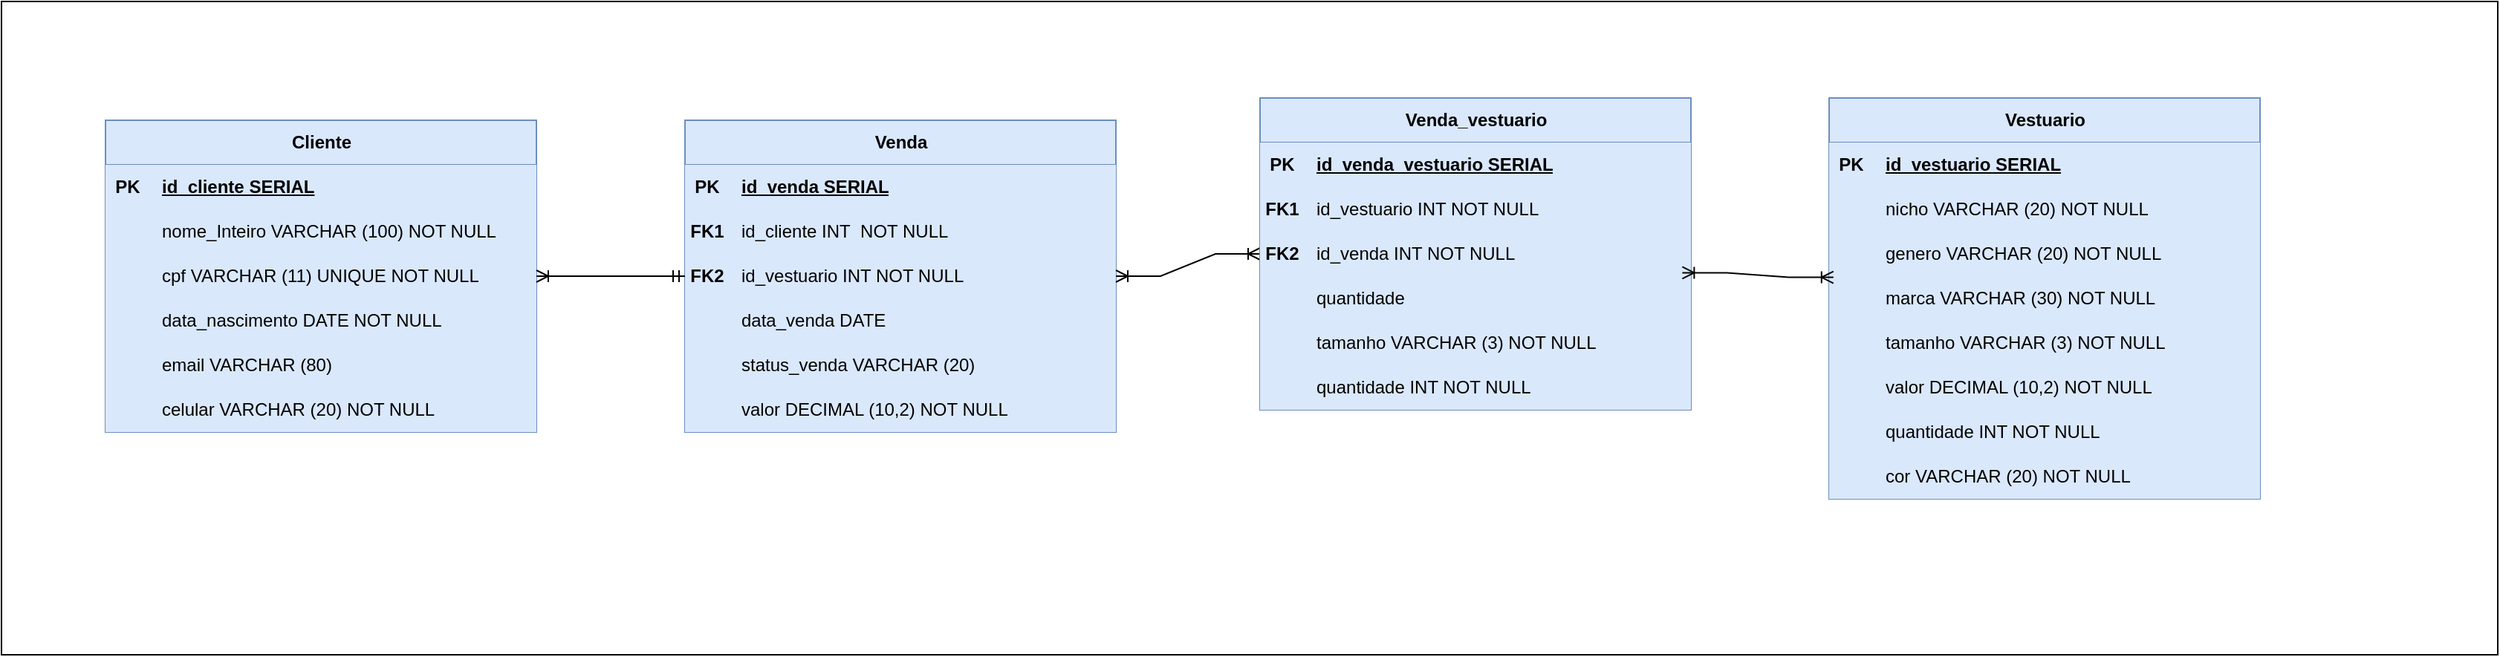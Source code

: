 <mxfile version="26.1.0">
  <diagram name="Página-1" id="j9DCz8K0K3ugIn2za8ot">
    <mxGraphModel dx="1947" dy="1656" grid="1" gridSize="10" guides="1" tooltips="1" connect="1" arrows="1" fold="1" page="1" pageScale="1" pageWidth="827" pageHeight="1169" math="0" shadow="0">
      <root>
        <mxCell id="0" />
        <mxCell id="1" parent="0" />
        <mxCell id="9bJoP4f24S0cnTsm8T9--1" value="" style="rounded=0;whiteSpace=wrap;html=1;" parent="1" vertex="1">
          <mxGeometry x="-20" y="-10" width="1680" height="440" as="geometry" />
        </mxCell>
        <mxCell id="9bJoP4f24S0cnTsm8T9--3" value="Cliente" style="shape=table;startSize=30;container=1;collapsible=1;childLayout=tableLayout;fixedRows=1;rowLines=0;fontStyle=1;align=center;resizeLast=1;html=1;fillColor=#dae8fc;strokeColor=#6c8ebf;" parent="1" vertex="1">
          <mxGeometry x="50" y="70" width="290" height="210" as="geometry" />
        </mxCell>
        <mxCell id="9bJoP4f24S0cnTsm8T9--4" value="" style="shape=tableRow;horizontal=0;startSize=0;swimlaneHead=0;swimlaneBody=0;fillColor=#dae8fc;collapsible=0;dropTarget=0;points=[[0,0.5],[1,0.5]];portConstraint=eastwest;top=0;left=0;right=0;bottom=1;strokeColor=#6c8ebf;" parent="9bJoP4f24S0cnTsm8T9--3" vertex="1">
          <mxGeometry y="30" width="290" height="30" as="geometry" />
        </mxCell>
        <mxCell id="9bJoP4f24S0cnTsm8T9--5" value="PK" style="shape=partialRectangle;connectable=0;fillColor=#dae8fc;top=0;left=0;bottom=0;right=0;fontStyle=1;overflow=hidden;whiteSpace=wrap;html=1;strokeColor=#6c8ebf;" parent="9bJoP4f24S0cnTsm8T9--4" vertex="1">
          <mxGeometry width="30" height="30" as="geometry">
            <mxRectangle width="30" height="30" as="alternateBounds" />
          </mxGeometry>
        </mxCell>
        <mxCell id="9bJoP4f24S0cnTsm8T9--6" value="&lt;span style=&quot;text-wrap-mode: nowrap;&quot;&gt;id_cliente SERIAL&lt;/span&gt;" style="shape=partialRectangle;connectable=0;fillColor=#dae8fc;top=0;left=0;bottom=0;right=0;align=left;spacingLeft=6;fontStyle=5;overflow=hidden;whiteSpace=wrap;html=1;strokeColor=#6c8ebf;" parent="9bJoP4f24S0cnTsm8T9--4" vertex="1">
          <mxGeometry x="30" width="260" height="30" as="geometry">
            <mxRectangle width="260" height="30" as="alternateBounds" />
          </mxGeometry>
        </mxCell>
        <mxCell id="9bJoP4f24S0cnTsm8T9--7" value="" style="shape=tableRow;horizontal=0;startSize=0;swimlaneHead=0;swimlaneBody=0;fillColor=#dae8fc;collapsible=0;dropTarget=0;points=[[0,0.5],[1,0.5]];portConstraint=eastwest;top=0;left=0;right=0;bottom=0;strokeColor=#6c8ebf;" parent="9bJoP4f24S0cnTsm8T9--3" vertex="1">
          <mxGeometry y="60" width="290" height="30" as="geometry" />
        </mxCell>
        <mxCell id="9bJoP4f24S0cnTsm8T9--8" value="" style="shape=partialRectangle;connectable=0;fillColor=#dae8fc;top=0;left=0;bottom=0;right=0;editable=1;overflow=hidden;whiteSpace=wrap;html=1;strokeColor=#6c8ebf;" parent="9bJoP4f24S0cnTsm8T9--7" vertex="1">
          <mxGeometry width="30" height="30" as="geometry">
            <mxRectangle width="30" height="30" as="alternateBounds" />
          </mxGeometry>
        </mxCell>
        <mxCell id="9bJoP4f24S0cnTsm8T9--9" value="&lt;span style=&quot;text-wrap-mode: nowrap;&quot;&gt;nome_Inteiro VARCHAR (100) NOT NULL&lt;/span&gt;" style="shape=partialRectangle;connectable=0;fillColor=#dae8fc;top=0;left=0;bottom=0;right=0;align=left;spacingLeft=6;overflow=hidden;whiteSpace=wrap;html=1;strokeColor=#6c8ebf;" parent="9bJoP4f24S0cnTsm8T9--7" vertex="1">
          <mxGeometry x="30" width="260" height="30" as="geometry">
            <mxRectangle width="260" height="30" as="alternateBounds" />
          </mxGeometry>
        </mxCell>
        <mxCell id="9bJoP4f24S0cnTsm8T9--10" value="" style="shape=tableRow;horizontal=0;startSize=0;swimlaneHead=0;swimlaneBody=0;fillColor=#dae8fc;collapsible=0;dropTarget=0;points=[[0,0.5],[1,0.5]];portConstraint=eastwest;top=0;left=0;right=0;bottom=0;strokeColor=#6c8ebf;" parent="9bJoP4f24S0cnTsm8T9--3" vertex="1">
          <mxGeometry y="90" width="290" height="30" as="geometry" />
        </mxCell>
        <mxCell id="9bJoP4f24S0cnTsm8T9--11" value="" style="shape=partialRectangle;connectable=0;fillColor=#dae8fc;top=0;left=0;bottom=0;right=0;editable=1;overflow=hidden;whiteSpace=wrap;html=1;strokeColor=#6c8ebf;" parent="9bJoP4f24S0cnTsm8T9--10" vertex="1">
          <mxGeometry width="30" height="30" as="geometry">
            <mxRectangle width="30" height="30" as="alternateBounds" />
          </mxGeometry>
        </mxCell>
        <mxCell id="9bJoP4f24S0cnTsm8T9--12" value="&lt;span style=&quot;text-wrap-mode: nowrap;&quot;&gt;cpf VARCHAR (11) UNIQUE NOT NULL&lt;/span&gt;" style="shape=partialRectangle;connectable=0;fillColor=#dae8fc;top=0;left=0;bottom=0;right=0;align=left;spacingLeft=6;overflow=hidden;whiteSpace=wrap;html=1;strokeColor=#6c8ebf;" parent="9bJoP4f24S0cnTsm8T9--10" vertex="1">
          <mxGeometry x="30" width="260" height="30" as="geometry">
            <mxRectangle width="260" height="30" as="alternateBounds" />
          </mxGeometry>
        </mxCell>
        <mxCell id="9bJoP4f24S0cnTsm8T9--13" value="" style="shape=tableRow;horizontal=0;startSize=0;swimlaneHead=0;swimlaneBody=0;fillColor=#dae8fc;collapsible=0;dropTarget=0;points=[[0,0.5],[1,0.5]];portConstraint=eastwest;top=0;left=0;right=0;bottom=0;strokeColor=#6c8ebf;" parent="9bJoP4f24S0cnTsm8T9--3" vertex="1">
          <mxGeometry y="120" width="290" height="30" as="geometry" />
        </mxCell>
        <mxCell id="9bJoP4f24S0cnTsm8T9--14" value="" style="shape=partialRectangle;connectable=0;fillColor=#dae8fc;top=0;left=0;bottom=0;right=0;editable=1;overflow=hidden;whiteSpace=wrap;html=1;strokeColor=#6c8ebf;" parent="9bJoP4f24S0cnTsm8T9--13" vertex="1">
          <mxGeometry width="30" height="30" as="geometry">
            <mxRectangle width="30" height="30" as="alternateBounds" />
          </mxGeometry>
        </mxCell>
        <mxCell id="9bJoP4f24S0cnTsm8T9--15" value="&lt;span style=&quot;text-wrap-mode: nowrap;&quot;&gt;data_nascimento DATE NOT NULL&lt;/span&gt;" style="shape=partialRectangle;connectable=0;fillColor=#dae8fc;top=0;left=0;bottom=0;right=0;align=left;spacingLeft=6;overflow=hidden;whiteSpace=wrap;html=1;strokeColor=#6c8ebf;" parent="9bJoP4f24S0cnTsm8T9--13" vertex="1">
          <mxGeometry x="30" width="260" height="30" as="geometry">
            <mxRectangle width="260" height="30" as="alternateBounds" />
          </mxGeometry>
        </mxCell>
        <mxCell id="9bJoP4f24S0cnTsm8T9--16" value="" style="shape=tableRow;horizontal=0;startSize=0;swimlaneHead=0;swimlaneBody=0;fillColor=#dae8fc;collapsible=0;dropTarget=0;points=[[0,0.5],[1,0.5]];portConstraint=eastwest;top=0;left=0;right=0;bottom=0;strokeColor=#6c8ebf;" parent="9bJoP4f24S0cnTsm8T9--3" vertex="1">
          <mxGeometry y="150" width="290" height="30" as="geometry" />
        </mxCell>
        <mxCell id="9bJoP4f24S0cnTsm8T9--17" value="" style="shape=partialRectangle;connectable=0;fillColor=#dae8fc;top=0;left=0;bottom=0;right=0;editable=1;overflow=hidden;whiteSpace=wrap;html=1;strokeColor=#6c8ebf;" parent="9bJoP4f24S0cnTsm8T9--16" vertex="1">
          <mxGeometry width="30" height="30" as="geometry">
            <mxRectangle width="30" height="30" as="alternateBounds" />
          </mxGeometry>
        </mxCell>
        <mxCell id="9bJoP4f24S0cnTsm8T9--18" value="&lt;span style=&quot;text-wrap-mode: nowrap;&quot;&gt;email VARCHAR (80)&lt;/span&gt;" style="shape=partialRectangle;connectable=0;fillColor=#dae8fc;top=0;left=0;bottom=0;right=0;align=left;spacingLeft=6;overflow=hidden;whiteSpace=wrap;html=1;strokeColor=#6c8ebf;" parent="9bJoP4f24S0cnTsm8T9--16" vertex="1">
          <mxGeometry x="30" width="260" height="30" as="geometry">
            <mxRectangle width="260" height="30" as="alternateBounds" />
          </mxGeometry>
        </mxCell>
        <mxCell id="9bJoP4f24S0cnTsm8T9--19" value="" style="shape=tableRow;horizontal=0;startSize=0;swimlaneHead=0;swimlaneBody=0;fillColor=#dae8fc;collapsible=0;dropTarget=0;points=[[0,0.5],[1,0.5]];portConstraint=eastwest;top=0;left=0;right=0;bottom=0;strokeColor=#6c8ebf;" parent="9bJoP4f24S0cnTsm8T9--3" vertex="1">
          <mxGeometry y="180" width="290" height="30" as="geometry" />
        </mxCell>
        <mxCell id="9bJoP4f24S0cnTsm8T9--20" value="" style="shape=partialRectangle;connectable=0;fillColor=#dae8fc;top=0;left=0;bottom=0;right=0;editable=1;overflow=hidden;whiteSpace=wrap;html=1;strokeColor=#6c8ebf;" parent="9bJoP4f24S0cnTsm8T9--19" vertex="1">
          <mxGeometry width="30" height="30" as="geometry">
            <mxRectangle width="30" height="30" as="alternateBounds" />
          </mxGeometry>
        </mxCell>
        <mxCell id="9bJoP4f24S0cnTsm8T9--21" value="&lt;span style=&quot;text-wrap-mode: nowrap;&quot;&gt;celular VARCHAR (20) NOT NULL&lt;/span&gt;" style="shape=partialRectangle;connectable=0;fillColor=#dae8fc;top=0;left=0;bottom=0;right=0;align=left;spacingLeft=6;overflow=hidden;whiteSpace=wrap;html=1;strokeColor=#6c8ebf;" parent="9bJoP4f24S0cnTsm8T9--19" vertex="1">
          <mxGeometry x="30" width="260" height="30" as="geometry">
            <mxRectangle width="260" height="30" as="alternateBounds" />
          </mxGeometry>
        </mxCell>
        <mxCell id="9bJoP4f24S0cnTsm8T9--22" value="Venda" style="shape=table;startSize=30;container=1;collapsible=1;childLayout=tableLayout;fixedRows=1;rowLines=0;fontStyle=1;align=center;resizeLast=1;html=1;fillColor=#dae8fc;strokeColor=#6c8ebf;" parent="1" vertex="1">
          <mxGeometry x="440" y="70" width="290" height="210" as="geometry" />
        </mxCell>
        <mxCell id="9bJoP4f24S0cnTsm8T9--23" value="" style="shape=tableRow;horizontal=0;startSize=0;swimlaneHead=0;swimlaneBody=0;fillColor=#dae8fc;collapsible=0;dropTarget=0;points=[[0,0.5],[1,0.5]];portConstraint=eastwest;top=0;left=0;right=0;bottom=1;strokeColor=#6c8ebf;" parent="9bJoP4f24S0cnTsm8T9--22" vertex="1">
          <mxGeometry y="30" width="290" height="30" as="geometry" />
        </mxCell>
        <mxCell id="9bJoP4f24S0cnTsm8T9--24" value="PK" style="shape=partialRectangle;connectable=0;fillColor=#dae8fc;top=0;left=0;bottom=0;right=0;fontStyle=1;overflow=hidden;whiteSpace=wrap;html=1;strokeColor=#6c8ebf;" parent="9bJoP4f24S0cnTsm8T9--23" vertex="1">
          <mxGeometry width="30" height="30" as="geometry">
            <mxRectangle width="30" height="30" as="alternateBounds" />
          </mxGeometry>
        </mxCell>
        <mxCell id="9bJoP4f24S0cnTsm8T9--25" value="&lt;span style=&quot;text-wrap-mode: nowrap;&quot;&gt;id_venda SERIAL&lt;/span&gt;" style="shape=partialRectangle;connectable=0;fillColor=#dae8fc;top=0;left=0;bottom=0;right=0;align=left;spacingLeft=6;fontStyle=5;overflow=hidden;whiteSpace=wrap;html=1;strokeColor=#6c8ebf;" parent="9bJoP4f24S0cnTsm8T9--23" vertex="1">
          <mxGeometry x="30" width="260" height="30" as="geometry">
            <mxRectangle width="260" height="30" as="alternateBounds" />
          </mxGeometry>
        </mxCell>
        <mxCell id="9bJoP4f24S0cnTsm8T9--26" value="" style="shape=tableRow;horizontal=0;startSize=0;swimlaneHead=0;swimlaneBody=0;fillColor=#dae8fc;collapsible=0;dropTarget=0;points=[[0,0.5],[1,0.5]];portConstraint=eastwest;top=0;left=0;right=0;bottom=1;strokeColor=#6c8ebf;" parent="9bJoP4f24S0cnTsm8T9--22" vertex="1">
          <mxGeometry y="60" width="290" height="30" as="geometry" />
        </mxCell>
        <mxCell id="9bJoP4f24S0cnTsm8T9--27" value="FK1" style="shape=partialRectangle;connectable=0;fillColor=#dae8fc;top=0;left=0;bottom=0;right=0;fontStyle=1;overflow=hidden;whiteSpace=wrap;html=1;strokeColor=#6c8ebf;" parent="9bJoP4f24S0cnTsm8T9--26" vertex="1">
          <mxGeometry width="30" height="30" as="geometry">
            <mxRectangle width="30" height="30" as="alternateBounds" />
          </mxGeometry>
        </mxCell>
        <mxCell id="9bJoP4f24S0cnTsm8T9--28" value="&lt;span style=&quot;text-wrap-mode: nowrap;&quot;&gt;id_cliente INT&amp;nbsp; NOT NULL&lt;/span&gt;" style="shape=partialRectangle;connectable=0;fillColor=#dae8fc;top=0;left=0;bottom=0;right=0;align=left;spacingLeft=6;fontStyle=0;overflow=hidden;whiteSpace=wrap;html=1;strokeColor=#6c8ebf;" parent="9bJoP4f24S0cnTsm8T9--26" vertex="1">
          <mxGeometry x="30" width="260" height="30" as="geometry">
            <mxRectangle width="260" height="30" as="alternateBounds" />
          </mxGeometry>
        </mxCell>
        <mxCell id="9bJoP4f24S0cnTsm8T9--29" value="" style="shape=tableRow;horizontal=0;startSize=0;swimlaneHead=0;swimlaneBody=0;fillColor=#dae8fc;collapsible=0;dropTarget=0;points=[[0,0.5],[1,0.5]];portConstraint=eastwest;top=0;left=0;right=0;bottom=1;strokeColor=#6c8ebf;" parent="9bJoP4f24S0cnTsm8T9--22" vertex="1">
          <mxGeometry y="90" width="290" height="30" as="geometry" />
        </mxCell>
        <mxCell id="9bJoP4f24S0cnTsm8T9--30" value="FK2" style="shape=partialRectangle;connectable=0;fillColor=#dae8fc;top=0;left=0;bottom=0;right=0;fontStyle=1;overflow=hidden;whiteSpace=wrap;html=1;strokeColor=#6c8ebf;" parent="9bJoP4f24S0cnTsm8T9--29" vertex="1">
          <mxGeometry width="30" height="30" as="geometry">
            <mxRectangle width="30" height="30" as="alternateBounds" />
          </mxGeometry>
        </mxCell>
        <mxCell id="9bJoP4f24S0cnTsm8T9--31" value="&lt;span style=&quot;text-wrap-mode: nowrap; font-weight: normal;&quot;&gt;id_vestuario INT NOT NULL&lt;/span&gt;" style="shape=partialRectangle;connectable=0;fillColor=#dae8fc;top=0;left=0;bottom=0;right=0;align=left;spacingLeft=6;fontStyle=1;overflow=hidden;whiteSpace=wrap;html=1;strokeColor=#6c8ebf;" parent="9bJoP4f24S0cnTsm8T9--29" vertex="1">
          <mxGeometry x="30" width="260" height="30" as="geometry">
            <mxRectangle width="260" height="30" as="alternateBounds" />
          </mxGeometry>
        </mxCell>
        <mxCell id="9bJoP4f24S0cnTsm8T9--32" value="" style="shape=tableRow;horizontal=0;startSize=0;swimlaneHead=0;swimlaneBody=0;fillColor=#dae8fc;collapsible=0;dropTarget=0;points=[[0,0.5],[1,0.5]];portConstraint=eastwest;top=0;left=0;right=0;bottom=0;strokeColor=#6c8ebf;" parent="9bJoP4f24S0cnTsm8T9--22" vertex="1">
          <mxGeometry y="120" width="290" height="30" as="geometry" />
        </mxCell>
        <mxCell id="9bJoP4f24S0cnTsm8T9--33" value="" style="shape=partialRectangle;connectable=0;fillColor=#dae8fc;top=0;left=0;bottom=0;right=0;editable=1;overflow=hidden;whiteSpace=wrap;html=1;strokeColor=#6c8ebf;" parent="9bJoP4f24S0cnTsm8T9--32" vertex="1">
          <mxGeometry width="30" height="30" as="geometry">
            <mxRectangle width="30" height="30" as="alternateBounds" />
          </mxGeometry>
        </mxCell>
        <mxCell id="9bJoP4f24S0cnTsm8T9--34" value="&lt;span style=&quot;text-wrap-mode: nowrap;&quot;&gt;data_venda DATE&lt;/span&gt;" style="shape=partialRectangle;connectable=0;fillColor=#dae8fc;top=0;left=0;bottom=0;right=0;align=left;spacingLeft=6;overflow=hidden;whiteSpace=wrap;html=1;strokeColor=#6c8ebf;" parent="9bJoP4f24S0cnTsm8T9--32" vertex="1">
          <mxGeometry x="30" width="260" height="30" as="geometry">
            <mxRectangle width="260" height="30" as="alternateBounds" />
          </mxGeometry>
        </mxCell>
        <mxCell id="9bJoP4f24S0cnTsm8T9--35" value="" style="shape=tableRow;horizontal=0;startSize=0;swimlaneHead=0;swimlaneBody=0;fillColor=#dae8fc;collapsible=0;dropTarget=0;points=[[0,0.5],[1,0.5]];portConstraint=eastwest;top=0;left=0;right=0;bottom=0;strokeColor=#6c8ebf;" parent="9bJoP4f24S0cnTsm8T9--22" vertex="1">
          <mxGeometry y="150" width="290" height="30" as="geometry" />
        </mxCell>
        <mxCell id="9bJoP4f24S0cnTsm8T9--36" value="" style="shape=partialRectangle;connectable=0;fillColor=#dae8fc;top=0;left=0;bottom=0;right=0;editable=1;overflow=hidden;whiteSpace=wrap;html=1;strokeColor=#6c8ebf;" parent="9bJoP4f24S0cnTsm8T9--35" vertex="1">
          <mxGeometry width="30" height="30" as="geometry">
            <mxRectangle width="30" height="30" as="alternateBounds" />
          </mxGeometry>
        </mxCell>
        <mxCell id="9bJoP4f24S0cnTsm8T9--37" value="&lt;span style=&quot;text-wrap-mode: nowrap;&quot;&gt;status_venda VARCHAR (20)&lt;/span&gt;" style="shape=partialRectangle;connectable=0;fillColor=#dae8fc;top=0;left=0;bottom=0;right=0;align=left;spacingLeft=6;overflow=hidden;whiteSpace=wrap;html=1;strokeColor=#6c8ebf;" parent="9bJoP4f24S0cnTsm8T9--35" vertex="1">
          <mxGeometry x="30" width="260" height="30" as="geometry">
            <mxRectangle width="260" height="30" as="alternateBounds" />
          </mxGeometry>
        </mxCell>
        <mxCell id="kBksrnWWRYDOE6wp1azZ-39" value="" style="shape=tableRow;horizontal=0;startSize=0;swimlaneHead=0;swimlaneBody=0;fillColor=#dae8fc;collapsible=0;dropTarget=0;points=[[0,0.5],[1,0.5]];portConstraint=eastwest;top=0;left=0;right=0;bottom=0;strokeColor=#6c8ebf;" vertex="1" parent="9bJoP4f24S0cnTsm8T9--22">
          <mxGeometry y="180" width="290" height="30" as="geometry" />
        </mxCell>
        <mxCell id="kBksrnWWRYDOE6wp1azZ-40" value="" style="shape=partialRectangle;connectable=0;fillColor=#dae8fc;top=0;left=0;bottom=0;right=0;editable=1;overflow=hidden;whiteSpace=wrap;html=1;strokeColor=#6c8ebf;" vertex="1" parent="kBksrnWWRYDOE6wp1azZ-39">
          <mxGeometry width="30" height="30" as="geometry">
            <mxRectangle width="30" height="30" as="alternateBounds" />
          </mxGeometry>
        </mxCell>
        <mxCell id="kBksrnWWRYDOE6wp1azZ-41" value="&lt;span style=&quot;text-wrap-mode: nowrap;&quot;&gt;valor DECIMAL (10,2) NOT NULL&lt;/span&gt;" style="shape=partialRectangle;connectable=0;fillColor=#dae8fc;top=0;left=0;bottom=0;right=0;align=left;spacingLeft=6;overflow=hidden;whiteSpace=wrap;html=1;strokeColor=#6c8ebf;" vertex="1" parent="kBksrnWWRYDOE6wp1azZ-39">
          <mxGeometry x="30" width="260" height="30" as="geometry">
            <mxRectangle width="260" height="30" as="alternateBounds" />
          </mxGeometry>
        </mxCell>
        <mxCell id="9bJoP4f24S0cnTsm8T9--38" value="Vestuario" style="shape=table;startSize=30;container=1;collapsible=1;childLayout=tableLayout;fixedRows=1;rowLines=0;fontStyle=1;align=center;resizeLast=1;html=1;fillColor=#dae8fc;strokeColor=#6c8ebf;" parent="1" vertex="1">
          <mxGeometry x="1210" y="55" width="290" height="270" as="geometry" />
        </mxCell>
        <mxCell id="9bJoP4f24S0cnTsm8T9--39" value="" style="shape=tableRow;horizontal=0;startSize=0;swimlaneHead=0;swimlaneBody=0;fillColor=#dae8fc;collapsible=0;dropTarget=0;points=[[0,0.5],[1,0.5]];portConstraint=eastwest;top=0;left=0;right=0;bottom=1;strokeColor=#6c8ebf;" parent="9bJoP4f24S0cnTsm8T9--38" vertex="1">
          <mxGeometry y="30" width="290" height="30" as="geometry" />
        </mxCell>
        <mxCell id="9bJoP4f24S0cnTsm8T9--40" value="PK" style="shape=partialRectangle;connectable=0;fillColor=#dae8fc;top=0;left=0;bottom=0;right=0;fontStyle=1;overflow=hidden;whiteSpace=wrap;html=1;strokeColor=#6c8ebf;" parent="9bJoP4f24S0cnTsm8T9--39" vertex="1">
          <mxGeometry width="30" height="30" as="geometry">
            <mxRectangle width="30" height="30" as="alternateBounds" />
          </mxGeometry>
        </mxCell>
        <mxCell id="9bJoP4f24S0cnTsm8T9--41" value="&lt;span style=&quot;text-wrap-mode: nowrap;&quot;&gt;id_vestuario SERIAL&lt;/span&gt;" style="shape=partialRectangle;connectable=0;fillColor=#dae8fc;top=0;left=0;bottom=0;right=0;align=left;spacingLeft=6;fontStyle=5;overflow=hidden;whiteSpace=wrap;html=1;strokeColor=#6c8ebf;" parent="9bJoP4f24S0cnTsm8T9--39" vertex="1">
          <mxGeometry x="30" width="260" height="30" as="geometry">
            <mxRectangle width="260" height="30" as="alternateBounds" />
          </mxGeometry>
        </mxCell>
        <mxCell id="9bJoP4f24S0cnTsm8T9--42" value="" style="shape=tableRow;horizontal=0;startSize=0;swimlaneHead=0;swimlaneBody=0;fillColor=#dae8fc;collapsible=0;dropTarget=0;points=[[0,0.5],[1,0.5]];portConstraint=eastwest;top=0;left=0;right=0;bottom=0;strokeColor=#6c8ebf;" parent="9bJoP4f24S0cnTsm8T9--38" vertex="1">
          <mxGeometry y="60" width="290" height="30" as="geometry" />
        </mxCell>
        <mxCell id="9bJoP4f24S0cnTsm8T9--43" value="" style="shape=partialRectangle;connectable=0;fillColor=#dae8fc;top=0;left=0;bottom=0;right=0;editable=1;overflow=hidden;whiteSpace=wrap;html=1;strokeColor=#6c8ebf;" parent="9bJoP4f24S0cnTsm8T9--42" vertex="1">
          <mxGeometry width="30" height="30" as="geometry">
            <mxRectangle width="30" height="30" as="alternateBounds" />
          </mxGeometry>
        </mxCell>
        <mxCell id="9bJoP4f24S0cnTsm8T9--44" value="&lt;span style=&quot;text-wrap-mode: nowrap;&quot;&gt;nicho VARCHAR (20) NOT NULL&lt;/span&gt;" style="shape=partialRectangle;connectable=0;fillColor=#dae8fc;top=0;left=0;bottom=0;right=0;align=left;spacingLeft=6;overflow=hidden;whiteSpace=wrap;html=1;strokeColor=#6c8ebf;" parent="9bJoP4f24S0cnTsm8T9--42" vertex="1">
          <mxGeometry x="30" width="260" height="30" as="geometry">
            <mxRectangle width="260" height="30" as="alternateBounds" />
          </mxGeometry>
        </mxCell>
        <mxCell id="9bJoP4f24S0cnTsm8T9--45" value="" style="shape=tableRow;horizontal=0;startSize=0;swimlaneHead=0;swimlaneBody=0;fillColor=#dae8fc;collapsible=0;dropTarget=0;points=[[0,0.5],[1,0.5]];portConstraint=eastwest;top=0;left=0;right=0;bottom=0;strokeColor=#6c8ebf;" parent="9bJoP4f24S0cnTsm8T9--38" vertex="1">
          <mxGeometry y="90" width="290" height="30" as="geometry" />
        </mxCell>
        <mxCell id="9bJoP4f24S0cnTsm8T9--46" value="" style="shape=partialRectangle;connectable=0;fillColor=#dae8fc;top=0;left=0;bottom=0;right=0;editable=1;overflow=hidden;whiteSpace=wrap;html=1;strokeColor=#6c8ebf;" parent="9bJoP4f24S0cnTsm8T9--45" vertex="1">
          <mxGeometry width="30" height="30" as="geometry">
            <mxRectangle width="30" height="30" as="alternateBounds" />
          </mxGeometry>
        </mxCell>
        <mxCell id="9bJoP4f24S0cnTsm8T9--47" value="&lt;span style=&quot;text-wrap-mode: nowrap;&quot;&gt;genero VARCHAR (20) NOT NULL&lt;/span&gt;" style="shape=partialRectangle;connectable=0;fillColor=#dae8fc;top=0;left=0;bottom=0;right=0;align=left;spacingLeft=6;overflow=hidden;whiteSpace=wrap;html=1;strokeColor=#6c8ebf;" parent="9bJoP4f24S0cnTsm8T9--45" vertex="1">
          <mxGeometry x="30" width="260" height="30" as="geometry">
            <mxRectangle width="260" height="30" as="alternateBounds" />
          </mxGeometry>
        </mxCell>
        <mxCell id="9bJoP4f24S0cnTsm8T9--48" value="" style="shape=tableRow;horizontal=0;startSize=0;swimlaneHead=0;swimlaneBody=0;fillColor=#dae8fc;collapsible=0;dropTarget=0;points=[[0,0.5],[1,0.5]];portConstraint=eastwest;top=0;left=0;right=0;bottom=0;strokeColor=#6c8ebf;" parent="9bJoP4f24S0cnTsm8T9--38" vertex="1">
          <mxGeometry y="120" width="290" height="30" as="geometry" />
        </mxCell>
        <mxCell id="9bJoP4f24S0cnTsm8T9--49" value="" style="shape=partialRectangle;connectable=0;fillColor=#dae8fc;top=0;left=0;bottom=0;right=0;editable=1;overflow=hidden;whiteSpace=wrap;html=1;strokeColor=#6c8ebf;" parent="9bJoP4f24S0cnTsm8T9--48" vertex="1">
          <mxGeometry width="30" height="30" as="geometry">
            <mxRectangle width="30" height="30" as="alternateBounds" />
          </mxGeometry>
        </mxCell>
        <mxCell id="9bJoP4f24S0cnTsm8T9--50" value="&lt;span style=&quot;text-wrap-mode: nowrap;&quot;&gt;marca VARCHAR (30) NOT NULL&lt;/span&gt;" style="shape=partialRectangle;connectable=0;fillColor=#dae8fc;top=0;left=0;bottom=0;right=0;align=left;spacingLeft=6;overflow=hidden;whiteSpace=wrap;html=1;strokeColor=#6c8ebf;" parent="9bJoP4f24S0cnTsm8T9--48" vertex="1">
          <mxGeometry x="30" width="260" height="30" as="geometry">
            <mxRectangle width="260" height="30" as="alternateBounds" />
          </mxGeometry>
        </mxCell>
        <mxCell id="9bJoP4f24S0cnTsm8T9--51" value="" style="shape=tableRow;horizontal=0;startSize=0;swimlaneHead=0;swimlaneBody=0;fillColor=#dae8fc;collapsible=0;dropTarget=0;points=[[0,0.5],[1,0.5]];portConstraint=eastwest;top=0;left=0;right=0;bottom=0;strokeColor=#6c8ebf;" parent="9bJoP4f24S0cnTsm8T9--38" vertex="1">
          <mxGeometry y="150" width="290" height="30" as="geometry" />
        </mxCell>
        <mxCell id="9bJoP4f24S0cnTsm8T9--52" value="" style="shape=partialRectangle;connectable=0;fillColor=#dae8fc;top=0;left=0;bottom=0;right=0;editable=1;overflow=hidden;whiteSpace=wrap;html=1;strokeColor=#6c8ebf;" parent="9bJoP4f24S0cnTsm8T9--51" vertex="1">
          <mxGeometry width="30" height="30" as="geometry">
            <mxRectangle width="30" height="30" as="alternateBounds" />
          </mxGeometry>
        </mxCell>
        <mxCell id="9bJoP4f24S0cnTsm8T9--53" value="&lt;span style=&quot;text-wrap-mode: nowrap;&quot;&gt;tamanho VARCHAR (3) NOT NULL&lt;/span&gt;" style="shape=partialRectangle;connectable=0;fillColor=#dae8fc;top=0;left=0;bottom=0;right=0;align=left;spacingLeft=6;overflow=hidden;whiteSpace=wrap;html=1;strokeColor=#6c8ebf;" parent="9bJoP4f24S0cnTsm8T9--51" vertex="1">
          <mxGeometry x="30" width="260" height="30" as="geometry">
            <mxRectangle width="260" height="30" as="alternateBounds" />
          </mxGeometry>
        </mxCell>
        <mxCell id="9bJoP4f24S0cnTsm8T9--54" value="" style="shape=tableRow;horizontal=0;startSize=0;swimlaneHead=0;swimlaneBody=0;fillColor=#dae8fc;collapsible=0;dropTarget=0;points=[[0,0.5],[1,0.5]];portConstraint=eastwest;top=0;left=0;right=0;bottom=0;strokeColor=#6c8ebf;" parent="9bJoP4f24S0cnTsm8T9--38" vertex="1">
          <mxGeometry y="180" width="290" height="30" as="geometry" />
        </mxCell>
        <mxCell id="9bJoP4f24S0cnTsm8T9--55" value="" style="shape=partialRectangle;connectable=0;fillColor=#dae8fc;top=0;left=0;bottom=0;right=0;editable=1;overflow=hidden;whiteSpace=wrap;html=1;strokeColor=#6c8ebf;" parent="9bJoP4f24S0cnTsm8T9--54" vertex="1">
          <mxGeometry width="30" height="30" as="geometry">
            <mxRectangle width="30" height="30" as="alternateBounds" />
          </mxGeometry>
        </mxCell>
        <mxCell id="9bJoP4f24S0cnTsm8T9--56" value="&lt;span style=&quot;text-wrap-mode: nowrap;&quot;&gt;valor DECIMAL (10,2) NOT NULL&lt;/span&gt;" style="shape=partialRectangle;connectable=0;fillColor=#dae8fc;top=0;left=0;bottom=0;right=0;align=left;spacingLeft=6;overflow=hidden;whiteSpace=wrap;html=1;strokeColor=#6c8ebf;" parent="9bJoP4f24S0cnTsm8T9--54" vertex="1">
          <mxGeometry x="30" width="260" height="30" as="geometry">
            <mxRectangle width="260" height="30" as="alternateBounds" />
          </mxGeometry>
        </mxCell>
        <mxCell id="9bJoP4f24S0cnTsm8T9--57" value="" style="shape=tableRow;horizontal=0;startSize=0;swimlaneHead=0;swimlaneBody=0;fillColor=#dae8fc;collapsible=0;dropTarget=0;points=[[0,0.5],[1,0.5]];portConstraint=eastwest;top=0;left=0;right=0;bottom=0;strokeColor=#6c8ebf;" parent="9bJoP4f24S0cnTsm8T9--38" vertex="1">
          <mxGeometry y="210" width="290" height="30" as="geometry" />
        </mxCell>
        <mxCell id="9bJoP4f24S0cnTsm8T9--58" value="" style="shape=partialRectangle;connectable=0;fillColor=#dae8fc;top=0;left=0;bottom=0;right=0;editable=1;overflow=hidden;whiteSpace=wrap;html=1;strokeColor=#6c8ebf;" parent="9bJoP4f24S0cnTsm8T9--57" vertex="1">
          <mxGeometry width="30" height="30" as="geometry">
            <mxRectangle width="30" height="30" as="alternateBounds" />
          </mxGeometry>
        </mxCell>
        <mxCell id="9bJoP4f24S0cnTsm8T9--59" value="&lt;span style=&quot;text-wrap-mode: nowrap;&quot;&gt;quantidade INT NOT NULL&lt;/span&gt;" style="shape=partialRectangle;connectable=0;fillColor=#dae8fc;top=0;left=0;bottom=0;right=0;align=left;spacingLeft=6;overflow=hidden;whiteSpace=wrap;html=1;strokeColor=#6c8ebf;" parent="9bJoP4f24S0cnTsm8T9--57" vertex="1">
          <mxGeometry x="30" width="260" height="30" as="geometry">
            <mxRectangle width="260" height="30" as="alternateBounds" />
          </mxGeometry>
        </mxCell>
        <mxCell id="kBksrnWWRYDOE6wp1azZ-42" value="" style="shape=tableRow;horizontal=0;startSize=0;swimlaneHead=0;swimlaneBody=0;fillColor=#dae8fc;collapsible=0;dropTarget=0;points=[[0,0.5],[1,0.5]];portConstraint=eastwest;top=0;left=0;right=0;bottom=0;strokeColor=#6c8ebf;" vertex="1" parent="9bJoP4f24S0cnTsm8T9--38">
          <mxGeometry y="240" width="290" height="30" as="geometry" />
        </mxCell>
        <mxCell id="kBksrnWWRYDOE6wp1azZ-43" value="" style="shape=partialRectangle;connectable=0;fillColor=#dae8fc;top=0;left=0;bottom=0;right=0;editable=1;overflow=hidden;whiteSpace=wrap;html=1;strokeColor=#6c8ebf;" vertex="1" parent="kBksrnWWRYDOE6wp1azZ-42">
          <mxGeometry width="30" height="30" as="geometry">
            <mxRectangle width="30" height="30" as="alternateBounds" />
          </mxGeometry>
        </mxCell>
        <mxCell id="kBksrnWWRYDOE6wp1azZ-44" value="&lt;span style=&quot;text-wrap-mode: nowrap;&quot;&gt;cor VARCHAR (20) NOT NULL&lt;/span&gt;" style="shape=partialRectangle;connectable=0;fillColor=#dae8fc;top=0;left=0;bottom=0;right=0;align=left;spacingLeft=6;overflow=hidden;whiteSpace=wrap;html=1;strokeColor=#6c8ebf;" vertex="1" parent="kBksrnWWRYDOE6wp1azZ-42">
          <mxGeometry x="30" width="260" height="30" as="geometry">
            <mxRectangle width="260" height="30" as="alternateBounds" />
          </mxGeometry>
        </mxCell>
        <mxCell id="9bJoP4f24S0cnTsm8T9--61" value="" style="edgeStyle=entityRelationEdgeStyle;fontSize=12;html=1;endArrow=ERoneToMany;startArrow=ERmandOne;rounded=0;entryX=1;entryY=0.5;entryDx=0;entryDy=0;exitX=0;exitY=0.5;exitDx=0;exitDy=0;" parent="1" source="9bJoP4f24S0cnTsm8T9--29" target="9bJoP4f24S0cnTsm8T9--10" edge="1">
          <mxGeometry width="100" height="100" relative="1" as="geometry">
            <mxPoint x="460" y="290" as="sourcePoint" />
            <mxPoint x="550" y="200" as="targetPoint" />
          </mxGeometry>
        </mxCell>
        <mxCell id="9bJoP4f24S0cnTsm8T9--62" value="" style="edgeStyle=entityRelationEdgeStyle;fontSize=12;html=1;endArrow=ERoneToMany;startArrow=ERoneToMany;rounded=0;entryX=0;entryY=0.5;entryDx=0;entryDy=0;exitX=1;exitY=0.5;exitDx=0;exitDy=0;" parent="1" source="9bJoP4f24S0cnTsm8T9--29" target="kBksrnWWRYDOE6wp1azZ-1" edge="1">
          <mxGeometry width="100" height="100" relative="1" as="geometry">
            <mxPoint x="450" y="300" as="sourcePoint" />
            <mxPoint x="550" y="200" as="targetPoint" />
            <Array as="points">
              <mxPoint x="740" y="180" />
            </Array>
          </mxGeometry>
        </mxCell>
        <mxCell id="kBksrnWWRYDOE6wp1azZ-1" value="Venda_vestuario" style="shape=table;startSize=30;container=1;collapsible=1;childLayout=tableLayout;fixedRows=1;rowLines=0;fontStyle=1;align=center;resizeLast=1;html=1;fillColor=#dae8fc;strokeColor=#6c8ebf;" vertex="1" parent="1">
          <mxGeometry x="827" y="55" width="290" height="210" as="geometry" />
        </mxCell>
        <mxCell id="kBksrnWWRYDOE6wp1azZ-2" value="" style="shape=tableRow;horizontal=0;startSize=0;swimlaneHead=0;swimlaneBody=0;fillColor=#dae8fc;collapsible=0;dropTarget=0;points=[[0,0.5],[1,0.5]];portConstraint=eastwest;top=0;left=0;right=0;bottom=1;strokeColor=#6c8ebf;" vertex="1" parent="kBksrnWWRYDOE6wp1azZ-1">
          <mxGeometry y="30" width="290" height="30" as="geometry" />
        </mxCell>
        <mxCell id="kBksrnWWRYDOE6wp1azZ-3" value="PK" style="shape=partialRectangle;connectable=0;fillColor=#dae8fc;top=0;left=0;bottom=0;right=0;fontStyle=1;overflow=hidden;whiteSpace=wrap;html=1;strokeColor=#6c8ebf;" vertex="1" parent="kBksrnWWRYDOE6wp1azZ-2">
          <mxGeometry width="30" height="30" as="geometry">
            <mxRectangle width="30" height="30" as="alternateBounds" />
          </mxGeometry>
        </mxCell>
        <mxCell id="kBksrnWWRYDOE6wp1azZ-4" value="&lt;span style=&quot;text-wrap-mode: nowrap;&quot;&gt;id_venda_vestuario SERIAL&lt;/span&gt;" style="shape=partialRectangle;connectable=0;fillColor=#dae8fc;top=0;left=0;bottom=0;right=0;align=left;spacingLeft=6;fontStyle=5;overflow=hidden;whiteSpace=wrap;html=1;strokeColor=#6c8ebf;" vertex="1" parent="kBksrnWWRYDOE6wp1azZ-2">
          <mxGeometry x="30" width="260" height="30" as="geometry">
            <mxRectangle width="260" height="30" as="alternateBounds" />
          </mxGeometry>
        </mxCell>
        <mxCell id="kBksrnWWRYDOE6wp1azZ-5" value="" style="shape=tableRow;horizontal=0;startSize=0;swimlaneHead=0;swimlaneBody=0;fillColor=#dae8fc;collapsible=0;dropTarget=0;points=[[0,0.5],[1,0.5]];portConstraint=eastwest;top=0;left=0;right=0;bottom=0;strokeColor=#6c8ebf;" vertex="1" parent="kBksrnWWRYDOE6wp1azZ-1">
          <mxGeometry y="60" width="290" height="30" as="geometry" />
        </mxCell>
        <mxCell id="kBksrnWWRYDOE6wp1azZ-6" value="&lt;span style=&quot;font-weight: 700;&quot;&gt;FK1&lt;/span&gt;" style="shape=partialRectangle;connectable=0;fillColor=#dae8fc;top=0;left=0;bottom=0;right=0;editable=1;overflow=hidden;whiteSpace=wrap;html=1;strokeColor=#6c8ebf;" vertex="1" parent="kBksrnWWRYDOE6wp1azZ-5">
          <mxGeometry width="30" height="30" as="geometry">
            <mxRectangle width="30" height="30" as="alternateBounds" />
          </mxGeometry>
        </mxCell>
        <mxCell id="kBksrnWWRYDOE6wp1azZ-7" value="&lt;span style=&quot;text-wrap-mode: nowrap;&quot;&gt;id_vestuario INT NOT NULL&lt;/span&gt;" style="shape=partialRectangle;connectable=0;fillColor=#dae8fc;top=0;left=0;bottom=0;right=0;align=left;spacingLeft=6;overflow=hidden;whiteSpace=wrap;html=1;strokeColor=#6c8ebf;" vertex="1" parent="kBksrnWWRYDOE6wp1azZ-5">
          <mxGeometry x="30" width="260" height="30" as="geometry">
            <mxRectangle width="260" height="30" as="alternateBounds" />
          </mxGeometry>
        </mxCell>
        <mxCell id="kBksrnWWRYDOE6wp1azZ-8" value="" style="shape=tableRow;horizontal=0;startSize=0;swimlaneHead=0;swimlaneBody=0;fillColor=#dae8fc;collapsible=0;dropTarget=0;points=[[0,0.5],[1,0.5]];portConstraint=eastwest;top=0;left=0;right=0;bottom=0;strokeColor=#6c8ebf;" vertex="1" parent="kBksrnWWRYDOE6wp1azZ-1">
          <mxGeometry y="90" width="290" height="30" as="geometry" />
        </mxCell>
        <mxCell id="kBksrnWWRYDOE6wp1azZ-9" value="&lt;span style=&quot;font-weight: 700;&quot;&gt;FK2&lt;/span&gt;" style="shape=partialRectangle;connectable=0;fillColor=#dae8fc;top=0;left=0;bottom=0;right=0;editable=1;overflow=hidden;whiteSpace=wrap;html=1;strokeColor=#6c8ebf;" vertex="1" parent="kBksrnWWRYDOE6wp1azZ-8">
          <mxGeometry width="30" height="30" as="geometry">
            <mxRectangle width="30" height="30" as="alternateBounds" />
          </mxGeometry>
        </mxCell>
        <mxCell id="kBksrnWWRYDOE6wp1azZ-10" value="&lt;span style=&quot;text-wrap-mode: nowrap;&quot;&gt;id_venda INT NOT NULL&lt;/span&gt;" style="shape=partialRectangle;connectable=0;fillColor=#dae8fc;top=0;left=0;bottom=0;right=0;align=left;spacingLeft=6;overflow=hidden;whiteSpace=wrap;html=1;strokeColor=#6c8ebf;" vertex="1" parent="kBksrnWWRYDOE6wp1azZ-8">
          <mxGeometry x="30" width="260" height="30" as="geometry">
            <mxRectangle width="260" height="30" as="alternateBounds" />
          </mxGeometry>
        </mxCell>
        <mxCell id="kBksrnWWRYDOE6wp1azZ-11" value="" style="shape=tableRow;horizontal=0;startSize=0;swimlaneHead=0;swimlaneBody=0;fillColor=#dae8fc;collapsible=0;dropTarget=0;points=[[0,0.5],[1,0.5]];portConstraint=eastwest;top=0;left=0;right=0;bottom=0;strokeColor=#6c8ebf;" vertex="1" parent="kBksrnWWRYDOE6wp1azZ-1">
          <mxGeometry y="120" width="290" height="30" as="geometry" />
        </mxCell>
        <mxCell id="kBksrnWWRYDOE6wp1azZ-12" value="" style="shape=partialRectangle;connectable=0;fillColor=#dae8fc;top=0;left=0;bottom=0;right=0;editable=1;overflow=hidden;whiteSpace=wrap;html=1;strokeColor=#6c8ebf;" vertex="1" parent="kBksrnWWRYDOE6wp1azZ-11">
          <mxGeometry width="30" height="30" as="geometry">
            <mxRectangle width="30" height="30" as="alternateBounds" />
          </mxGeometry>
        </mxCell>
        <mxCell id="kBksrnWWRYDOE6wp1azZ-13" value="&lt;span style=&quot;text-wrap-mode: nowrap;&quot;&gt;quantidade&lt;/span&gt;" style="shape=partialRectangle;connectable=0;fillColor=#dae8fc;top=0;left=0;bottom=0;right=0;align=left;spacingLeft=6;overflow=hidden;whiteSpace=wrap;html=1;strokeColor=#6c8ebf;" vertex="1" parent="kBksrnWWRYDOE6wp1azZ-11">
          <mxGeometry x="30" width="260" height="30" as="geometry">
            <mxRectangle width="260" height="30" as="alternateBounds" />
          </mxGeometry>
        </mxCell>
        <mxCell id="kBksrnWWRYDOE6wp1azZ-14" value="" style="shape=tableRow;horizontal=0;startSize=0;swimlaneHead=0;swimlaneBody=0;fillColor=#dae8fc;collapsible=0;dropTarget=0;points=[[0,0.5],[1,0.5]];portConstraint=eastwest;top=0;left=0;right=0;bottom=0;strokeColor=#6c8ebf;" vertex="1" parent="kBksrnWWRYDOE6wp1azZ-1">
          <mxGeometry y="150" width="290" height="30" as="geometry" />
        </mxCell>
        <mxCell id="kBksrnWWRYDOE6wp1azZ-15" value="" style="shape=partialRectangle;connectable=0;fillColor=#dae8fc;top=0;left=0;bottom=0;right=0;editable=1;overflow=hidden;whiteSpace=wrap;html=1;strokeColor=#6c8ebf;" vertex="1" parent="kBksrnWWRYDOE6wp1azZ-14">
          <mxGeometry width="30" height="30" as="geometry">
            <mxRectangle width="30" height="30" as="alternateBounds" />
          </mxGeometry>
        </mxCell>
        <mxCell id="kBksrnWWRYDOE6wp1azZ-16" value="&lt;span style=&quot;text-wrap-mode: nowrap;&quot;&gt;tamanho VARCHAR (3) NOT NULL&lt;/span&gt;" style="shape=partialRectangle;connectable=0;fillColor=#dae8fc;top=0;left=0;bottom=0;right=0;align=left;spacingLeft=6;overflow=hidden;whiteSpace=wrap;html=1;strokeColor=#6c8ebf;" vertex="1" parent="kBksrnWWRYDOE6wp1azZ-14">
          <mxGeometry x="30" width="260" height="30" as="geometry">
            <mxRectangle width="260" height="30" as="alternateBounds" />
          </mxGeometry>
        </mxCell>
        <mxCell id="kBksrnWWRYDOE6wp1azZ-17" value="" style="shape=tableRow;horizontal=0;startSize=0;swimlaneHead=0;swimlaneBody=0;fillColor=#dae8fc;collapsible=0;dropTarget=0;points=[[0,0.5],[1,0.5]];portConstraint=eastwest;top=0;left=0;right=0;bottom=0;strokeColor=#6c8ebf;" vertex="1" parent="kBksrnWWRYDOE6wp1azZ-1">
          <mxGeometry y="180" width="290" height="30" as="geometry" />
        </mxCell>
        <mxCell id="kBksrnWWRYDOE6wp1azZ-18" value="" style="shape=partialRectangle;connectable=0;fillColor=#dae8fc;top=0;left=0;bottom=0;right=0;editable=1;overflow=hidden;whiteSpace=wrap;html=1;strokeColor=#6c8ebf;" vertex="1" parent="kBksrnWWRYDOE6wp1azZ-17">
          <mxGeometry width="30" height="30" as="geometry">
            <mxRectangle width="30" height="30" as="alternateBounds" />
          </mxGeometry>
        </mxCell>
        <mxCell id="kBksrnWWRYDOE6wp1azZ-19" value="&lt;span style=&quot;text-wrap-mode: nowrap;&quot;&gt;quantidade INT NOT NULL&lt;/span&gt;" style="shape=partialRectangle;connectable=0;fillColor=#dae8fc;top=0;left=0;bottom=0;right=0;align=left;spacingLeft=6;overflow=hidden;whiteSpace=wrap;html=1;strokeColor=#6c8ebf;" vertex="1" parent="kBksrnWWRYDOE6wp1azZ-17">
          <mxGeometry x="30" width="260" height="30" as="geometry">
            <mxRectangle width="260" height="30" as="alternateBounds" />
          </mxGeometry>
        </mxCell>
        <mxCell id="kBksrnWWRYDOE6wp1azZ-45" value="" style="edgeStyle=entityRelationEdgeStyle;fontSize=12;html=1;endArrow=ERoneToMany;startArrow=ERoneToMany;rounded=0;entryX=0.01;entryY=1.026;entryDx=0;entryDy=0;exitX=0.98;exitY=-0.077;exitDx=0;exitDy=0;exitPerimeter=0;entryPerimeter=0;" edge="1" parent="1" source="kBksrnWWRYDOE6wp1azZ-11" target="9bJoP4f24S0cnTsm8T9--45">
          <mxGeometry width="100" height="100" relative="1" as="geometry">
            <mxPoint x="1120" y="174.23" as="sourcePoint" />
            <mxPoint x="1217" y="174.23" as="targetPoint" />
            <Array as="points">
              <mxPoint x="1130" y="179.23" />
              <mxPoint x="1210" y="174.23" />
            </Array>
          </mxGeometry>
        </mxCell>
      </root>
    </mxGraphModel>
  </diagram>
</mxfile>
